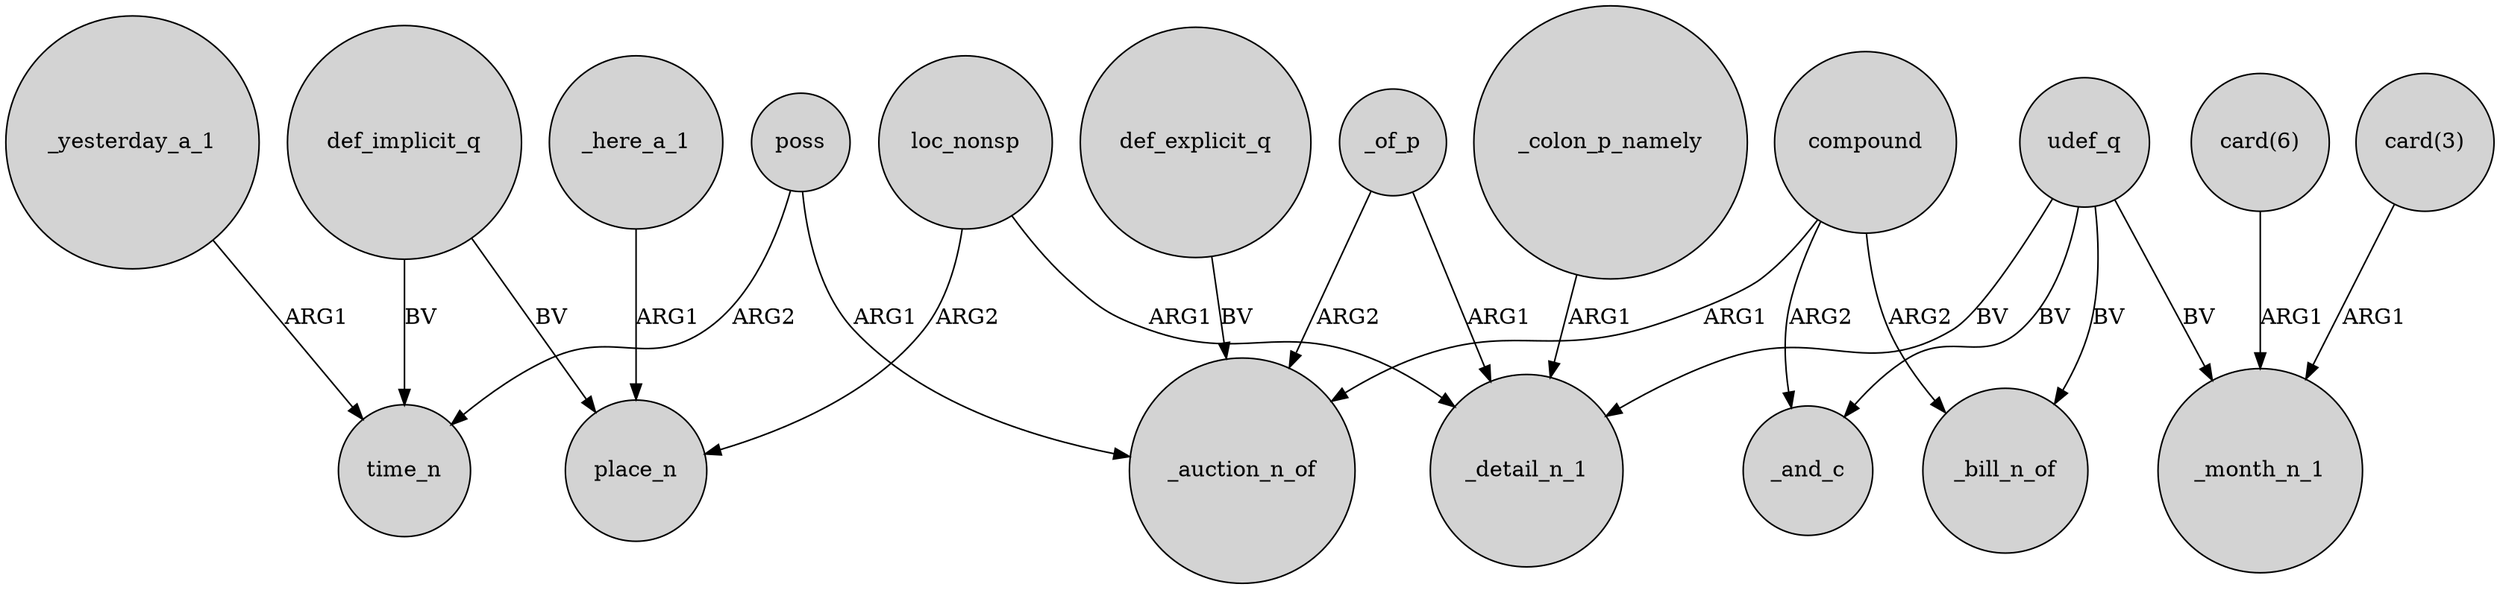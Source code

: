 digraph {
	node [shape=circle style=filled]
	_yesterday_a_1 -> time_n [label=ARG1]
	_here_a_1 -> place_n [label=ARG1]
	_of_p -> _detail_n_1 [label=ARG1]
	loc_nonsp -> _detail_n_1 [label=ARG1]
	poss -> time_n [label=ARG2]
	udef_q -> _bill_n_of [label=BV]
	def_implicit_q -> place_n [label=BV]
	udef_q -> _month_n_1 [label=BV]
	compound -> _and_c [label=ARG2]
	poss -> _auction_n_of [label=ARG1]
	compound -> _bill_n_of [label=ARG2]
	_colon_p_namely -> _detail_n_1 [label=ARG1]
	compound -> _auction_n_of [label=ARG1]
	loc_nonsp -> place_n [label=ARG2]
	_of_p -> _auction_n_of [label=ARG2]
	"card(6)" -> _month_n_1 [label=ARG1]
	udef_q -> _detail_n_1 [label=BV]
	udef_q -> _and_c [label=BV]
	def_explicit_q -> _auction_n_of [label=BV]
	"card(3)" -> _month_n_1 [label=ARG1]
	def_implicit_q -> time_n [label=BV]
}
